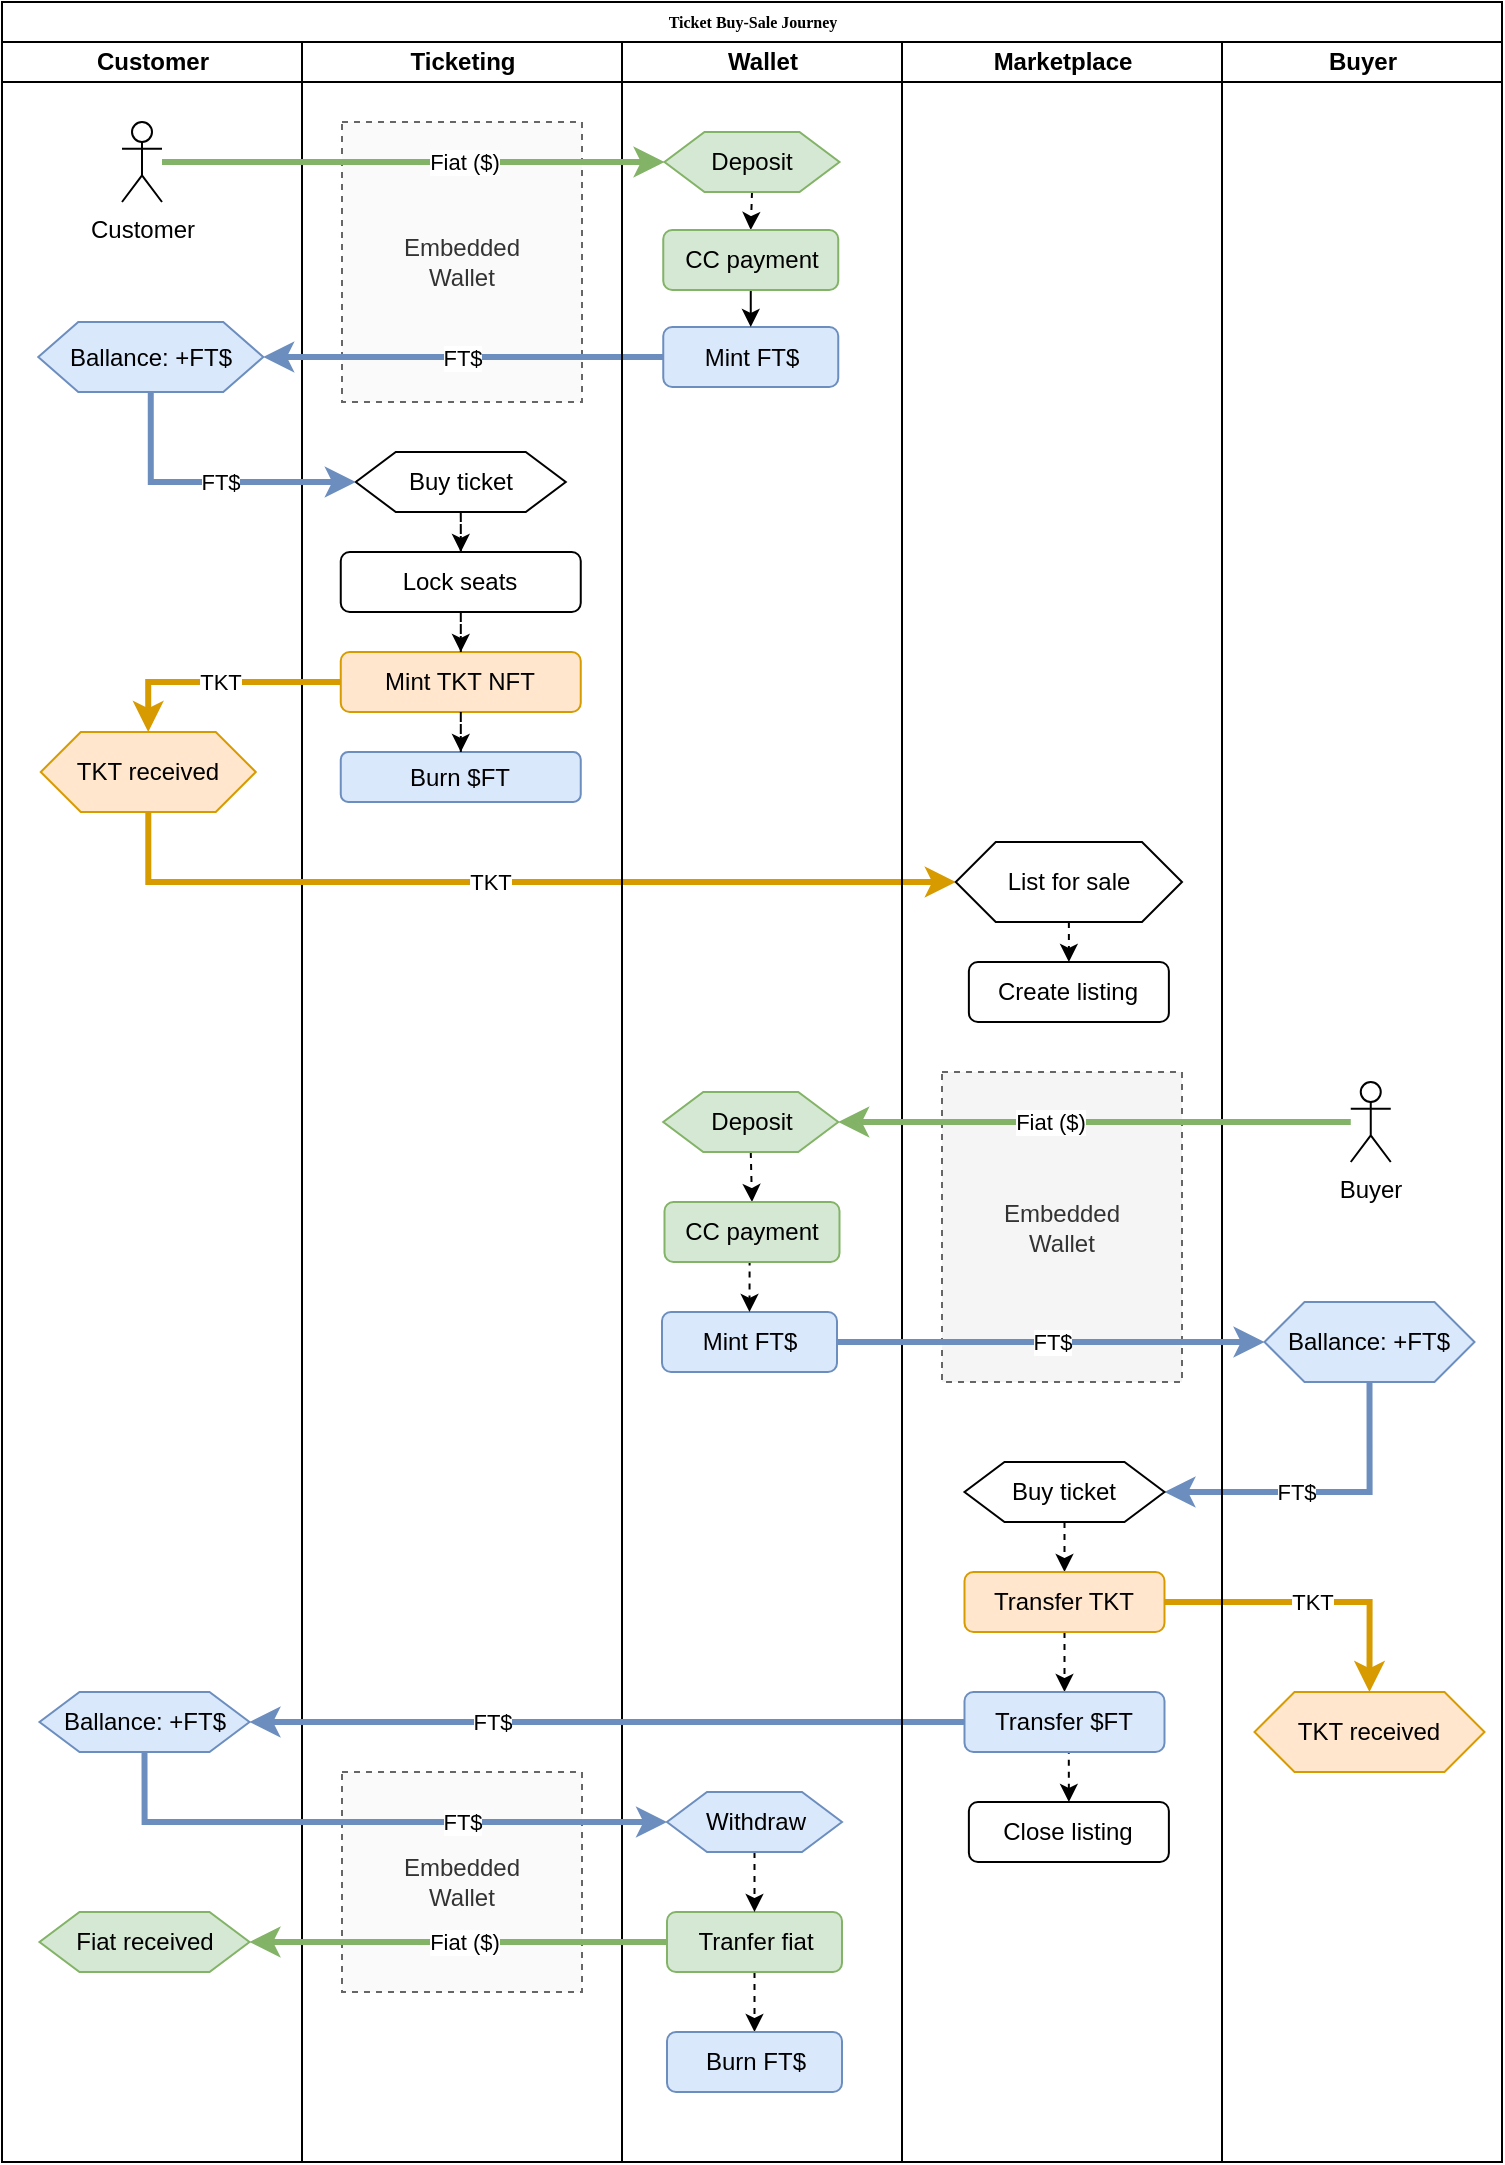 <mxfile version="14.5.10" type="github">
  <diagram name="Page-1" id="74e2e168-ea6b-b213-b513-2b3c1d86103e">
    <mxGraphModel dx="1426" dy="655" grid="1" gridSize="10" guides="1" tooltips="1" connect="1" arrows="1" fold="1" page="1" pageScale="1" pageWidth="827" pageHeight="1169" background="#ffffff" math="0" shadow="0">
      <root>
        <mxCell id="0" />
        <mxCell id="1" parent="0" />
        <mxCell id="77e6c97f196da883-1" value="Ticket Buy-Sale Journey" style="swimlane;html=1;childLayout=stackLayout;startSize=20;rounded=0;shadow=0;labelBackgroundColor=none;strokeWidth=1;fontFamily=Verdana;fontSize=8;align=center;" parent="1" vertex="1">
          <mxGeometry x="39" y="40" width="750" height="1080" as="geometry" />
        </mxCell>
        <mxCell id="77e6c97f196da883-2" value="Customer" style="swimlane;html=1;startSize=20;" parent="77e6c97f196da883-1" vertex="1">
          <mxGeometry y="20" width="150" height="1060" as="geometry">
            <mxRectangle y="20" width="30" height="730" as="alternateBounds" />
          </mxGeometry>
        </mxCell>
        <mxCell id="Pq61V_5t6MFt0WhEcpon-2" value="Customer" style="shape=umlActor;verticalLabelPosition=bottom;verticalAlign=top;html=1;outlineConnect=0;" parent="77e6c97f196da883-2" vertex="1">
          <mxGeometry x="60" y="40" width="20" height="40" as="geometry" />
        </mxCell>
        <mxCell id="Pq61V_5t6MFt0WhEcpon-11" value="Ballance: +FT$" style="shape=hexagon;perimeter=hexagonPerimeter2;whiteSpace=wrap;html=1;fixedSize=1;rounded=0;fillColor=#dae8fc;strokeColor=#6c8ebf;" parent="77e6c97f196da883-2" vertex="1">
          <mxGeometry x="18.13" y="140" width="112.5" height="35" as="geometry" />
        </mxCell>
        <mxCell id="Pq61V_5t6MFt0WhEcpon-29" value="TKT received" style="shape=hexagon;perimeter=hexagonPerimeter2;whiteSpace=wrap;html=1;fixedSize=1;rounded=0;fillColor=#ffe6cc;strokeColor=#d79b00;" parent="77e6c97f196da883-2" vertex="1">
          <mxGeometry x="19.38" y="345" width="107.5" height="40" as="geometry" />
        </mxCell>
        <mxCell id="Pq61V_5t6MFt0WhEcpon-76" value="Ballance: +FT$" style="shape=hexagon;perimeter=hexagonPerimeter2;whiteSpace=wrap;html=1;fixedSize=1;rounded=0;fillColor=#dae8fc;strokeColor=#6c8ebf;" parent="77e6c97f196da883-2" vertex="1">
          <mxGeometry x="18.75" y="825" width="105" height="30" as="geometry" />
        </mxCell>
        <mxCell id="Pq61V_5t6MFt0WhEcpon-93" value="Fiat received" style="shape=hexagon;perimeter=hexagonPerimeter2;whiteSpace=wrap;html=1;fixedSize=1;rounded=0;fillColor=#d5e8d4;strokeColor=#82b366;" parent="77e6c97f196da883-2" vertex="1">
          <mxGeometry x="18.75" y="935" width="105" height="30" as="geometry" />
        </mxCell>
        <mxCell id="77e6c97f196da883-4" value="Ticketing" style="swimlane;html=1;startSize=20;" parent="77e6c97f196da883-1" vertex="1">
          <mxGeometry x="150" y="20" width="160" height="1060" as="geometry" />
        </mxCell>
        <mxCell id="jXT8pUPVsxswW2iT2aq3-13" value="Embedded&lt;br&gt;Wallet" style="rounded=0;whiteSpace=wrap;html=1;dashed=1;fillColor=#f5f5f5;fillOpacity=50;strokeColor=#666666;fontColor=#333333;" parent="77e6c97f196da883-4" vertex="1">
          <mxGeometry x="20" y="40" width="120" height="140" as="geometry" />
        </mxCell>
        <mxCell id="Pq61V_5t6MFt0WhEcpon-12" value="Lock seats" style="rounded=1;whiteSpace=wrap;html=1;" parent="77e6c97f196da883-4" vertex="1">
          <mxGeometry x="19.38" y="255" width="120" height="30" as="geometry" />
        </mxCell>
        <mxCell id="Pq61V_5t6MFt0WhEcpon-18" value="Mint TKT NFT" style="whiteSpace=wrap;html=1;rounded=1;fillColor=#ffe6cc;strokeColor=#d79b00;" parent="77e6c97f196da883-4" vertex="1">
          <mxGeometry x="19.38" y="305" width="120" height="30" as="geometry" />
        </mxCell>
        <mxCell id="Pq61V_5t6MFt0WhEcpon-19" value="" style="edgeStyle=orthogonalEdgeStyle;rounded=0;orthogonalLoop=1;jettySize=auto;html=1;strokeWidth=1;fixDash=1;dashed=1;" parent="77e6c97f196da883-4" source="Pq61V_5t6MFt0WhEcpon-12" target="Pq61V_5t6MFt0WhEcpon-18" edge="1">
          <mxGeometry relative="1" as="geometry" />
        </mxCell>
        <mxCell id="Pq61V_5t6MFt0WhEcpon-33" style="edgeStyle=orthogonalEdgeStyle;rounded=0;orthogonalLoop=1;jettySize=auto;html=1;exitX=0.5;exitY=1;exitDx=0;exitDy=0;strokeWidth=1;fixDash=1;dashed=1;" parent="77e6c97f196da883-4" source="Pq61V_5t6MFt0WhEcpon-31" target="Pq61V_5t6MFt0WhEcpon-12" edge="1">
          <mxGeometry relative="1" as="geometry" />
        </mxCell>
        <mxCell id="Pq61V_5t6MFt0WhEcpon-31" value="Buy ticket" style="shape=hexagon;perimeter=hexagonPerimeter2;whiteSpace=wrap;html=1;fixedSize=1;rounded=0;" parent="77e6c97f196da883-4" vertex="1">
          <mxGeometry x="26.88" y="205" width="105" height="30" as="geometry" />
        </mxCell>
        <mxCell id="Pq61V_5t6MFt0WhEcpon-34" value="Burn $FT" style="whiteSpace=wrap;html=1;rounded=1;fillColor=#dae8fc;strokeColor=#6c8ebf;shadow=0;" parent="77e6c97f196da883-4" vertex="1">
          <mxGeometry x="19.38" y="355" width="120" height="25" as="geometry" />
        </mxCell>
        <mxCell id="Pq61V_5t6MFt0WhEcpon-35" value="" style="edgeStyle=orthogonalEdgeStyle;rounded=0;orthogonalLoop=1;jettySize=auto;html=1;strokeWidth=1;fixDash=1;dashed=1;" parent="77e6c97f196da883-4" source="Pq61V_5t6MFt0WhEcpon-18" target="Pq61V_5t6MFt0WhEcpon-34" edge="1">
          <mxGeometry relative="1" as="geometry" />
        </mxCell>
        <mxCell id="K0B8hnfySt53gOpYEGHC-1" value="Embedded&lt;br&gt;Wallet" style="rounded=0;whiteSpace=wrap;html=1;dashed=1;fillColor=#f5f5f5;fillOpacity=50;strokeColor=#666666;fontColor=#333333;" vertex="1" parent="77e6c97f196da883-4">
          <mxGeometry x="20" y="865" width="120" height="110" as="geometry" />
        </mxCell>
        <mxCell id="Pq61V_5t6MFt0WhEcpon-14" style="edgeStyle=orthogonalEdgeStyle;rounded=0;orthogonalLoop=1;jettySize=auto;html=1;exitX=0.5;exitY=1;exitDx=0;exitDy=0;entryX=0;entryY=0.5;entryDx=0;entryDy=0;fillColor=#dae8fc;strokeColor=#6c8ebf;strokeWidth=3;" parent="77e6c97f196da883-1" source="Pq61V_5t6MFt0WhEcpon-11" target="Pq61V_5t6MFt0WhEcpon-31" edge="1">
          <mxGeometry relative="1" as="geometry" />
        </mxCell>
        <mxCell id="Pq61V_5t6MFt0WhEcpon-17" value="FT$" style="edgeLabel;html=1;align=center;verticalAlign=middle;resizable=0;points=[];" parent="Pq61V_5t6MFt0WhEcpon-14" vertex="1" connectable="0">
          <mxGeometry x="0.074" relative="1" as="geometry">
            <mxPoint as="offset" />
          </mxGeometry>
        </mxCell>
        <mxCell id="Pq61V_5t6MFt0WhEcpon-39" value="TKT" style="edgeStyle=orthogonalEdgeStyle;rounded=0;orthogonalLoop=1;jettySize=auto;html=1;exitX=0;exitY=0.5;exitDx=0;exitDy=0;entryX=0.5;entryY=0;entryDx=0;entryDy=0;strokeWidth=3;fillColor=#ffe6cc;strokeColor=#d79b00;" parent="77e6c97f196da883-1" source="Pq61V_5t6MFt0WhEcpon-18" target="Pq61V_5t6MFt0WhEcpon-29" edge="1">
          <mxGeometry relative="1" as="geometry" />
        </mxCell>
        <mxCell id="Pq61V_5t6MFt0WhEcpon-46" value="" style="edgeStyle=orthogonalEdgeStyle;rounded=0;orthogonalLoop=1;jettySize=auto;html=1;strokeWidth=3;strokeColor=#d79b00;fillColor=#ffe6cc;" parent="77e6c97f196da883-1" source="Pq61V_5t6MFt0WhEcpon-29" target="Pq61V_5t6MFt0WhEcpon-45" edge="1">
          <mxGeometry relative="1" as="geometry">
            <Array as="points">
              <mxPoint x="73" y="440" />
            </Array>
          </mxGeometry>
        </mxCell>
        <mxCell id="Pq61V_5t6MFt0WhEcpon-47" value="TKT" style="edgeLabel;html=1;align=center;verticalAlign=middle;resizable=0;points=[];" parent="Pq61V_5t6MFt0WhEcpon-46" vertex="1" connectable="0">
          <mxGeometry x="-0.062" relative="1" as="geometry">
            <mxPoint as="offset" />
          </mxGeometry>
        </mxCell>
        <mxCell id="jXT8pUPVsxswW2iT2aq3-14" style="edgeStyle=none;rounded=0;jumpStyle=sharp;orthogonalLoop=1;jettySize=auto;html=1;exitX=0;exitY=0.5;exitDx=0;exitDy=0;entryX=1;entryY=0.5;entryDx=0;entryDy=0;strokeColor=#6c8ebf;strokeWidth=3;fillColor=#dae8fc;" parent="77e6c97f196da883-1" source="Pq61V_5t6MFt0WhEcpon-3" target="Pq61V_5t6MFt0WhEcpon-11" edge="1">
          <mxGeometry relative="1" as="geometry" />
        </mxCell>
        <mxCell id="jXT8pUPVsxswW2iT2aq3-15" value="FT$" style="edgeLabel;html=1;align=center;verticalAlign=middle;resizable=0;points=[];" parent="jXT8pUPVsxswW2iT2aq3-14" vertex="1" connectable="0">
          <mxGeometry x="-0.154" y="-3" relative="1" as="geometry">
            <mxPoint x="-16" y="3" as="offset" />
          </mxGeometry>
        </mxCell>
        <mxCell id="77e6c97f196da883-3" value="Wallet" style="swimlane;html=1;startSize=20;" parent="77e6c97f196da883-1" vertex="1">
          <mxGeometry x="310" y="20" width="140" height="1060" as="geometry" />
        </mxCell>
        <mxCell id="Pq61V_5t6MFt0WhEcpon-3" value="Mint FT$" style="whiteSpace=wrap;html=1;verticalAlign=middle;rounded=1;fillColor=#dae8fc;strokeColor=#6c8ebf;" parent="77e6c97f196da883-3" vertex="1">
          <mxGeometry x="20.63" y="142.5" width="87.5" height="30" as="geometry" />
        </mxCell>
        <mxCell id="Pq61V_5t6MFt0WhEcpon-96" style="edgeStyle=orthogonalEdgeStyle;rounded=0;jumpStyle=sharp;orthogonalLoop=1;jettySize=auto;html=1;exitX=0.5;exitY=1;exitDx=0;exitDy=0;entryX=0.5;entryY=0;entryDx=0;entryDy=0;dashed=1;strokeWidth=1;" parent="77e6c97f196da883-3" source="Pq61V_5t6MFt0WhEcpon-85" target="Pq61V_5t6MFt0WhEcpon-94" edge="1">
          <mxGeometry relative="1" as="geometry" />
        </mxCell>
        <mxCell id="Pq61V_5t6MFt0WhEcpon-85" value="Tranfer fiat" style="whiteSpace=wrap;html=1;verticalAlign=middle;rounded=1;fillColor=#d5e8d4;strokeColor=#82b366;" parent="77e6c97f196da883-3" vertex="1">
          <mxGeometry x="22.5" y="935" width="87.5" height="30" as="geometry" />
        </mxCell>
        <mxCell id="Pq61V_5t6MFt0WhEcpon-89" style="edgeStyle=none;rounded=0;jumpStyle=sharp;orthogonalLoop=1;jettySize=auto;html=1;exitX=0.5;exitY=1;exitDx=0;exitDy=0;entryX=0.5;entryY=0;entryDx=0;entryDy=0;dashed=1;strokeWidth=1;" parent="77e6c97f196da883-3" source="Pq61V_5t6MFt0WhEcpon-87" target="K0B8hnfySt53gOpYEGHC-3" edge="1">
          <mxGeometry relative="1" as="geometry" />
        </mxCell>
        <mxCell id="Pq61V_5t6MFt0WhEcpon-87" value="Deposit" style="shape=hexagon;perimeter=hexagonPerimeter2;whiteSpace=wrap;html=1;fixedSize=1;rounded=0;fillColor=#d5e8d4;strokeColor=#82b366;" parent="77e6c97f196da883-3" vertex="1">
          <mxGeometry x="21.25" y="45" width="87.5" height="30" as="geometry" />
        </mxCell>
        <mxCell id="Pq61V_5t6MFt0WhEcpon-95" style="edgeStyle=orthogonalEdgeStyle;rounded=0;jumpStyle=sharp;orthogonalLoop=1;jettySize=auto;html=1;exitX=0.5;exitY=1;exitDx=0;exitDy=0;entryX=0.5;entryY=0;entryDx=0;entryDy=0;dashed=1;strokeWidth=1;" parent="77e6c97f196da883-3" source="Pq61V_5t6MFt0WhEcpon-90" target="Pq61V_5t6MFt0WhEcpon-85" edge="1">
          <mxGeometry relative="1" as="geometry" />
        </mxCell>
        <mxCell id="Pq61V_5t6MFt0WhEcpon-90" value="Withdraw" style="shape=hexagon;perimeter=hexagonPerimeter2;whiteSpace=wrap;html=1;fixedSize=1;rounded=0;fillColor=#dae8fc;strokeColor=#6c8ebf;" parent="77e6c97f196da883-3" vertex="1">
          <mxGeometry x="22.5" y="875" width="87.5" height="30" as="geometry" />
        </mxCell>
        <mxCell id="Pq61V_5t6MFt0WhEcpon-94" value="Burn FT$" style="whiteSpace=wrap;html=1;verticalAlign=middle;rounded=1;fillColor=#dae8fc;strokeColor=#6c8ebf;" parent="77e6c97f196da883-3" vertex="1">
          <mxGeometry x="22.5" y="995" width="87.5" height="30" as="geometry" />
        </mxCell>
        <mxCell id="jXT8pUPVsxswW2iT2aq3-16" value="Mint FT$" style="whiteSpace=wrap;html=1;verticalAlign=middle;rounded=1;fillColor=#dae8fc;strokeColor=#6c8ebf;" parent="77e6c97f196da883-3" vertex="1">
          <mxGeometry x="20" y="635" width="87.5" height="30" as="geometry" />
        </mxCell>
        <mxCell id="jXT8pUPVsxswW2iT2aq3-17" style="edgeStyle=none;rounded=0;jumpStyle=sharp;orthogonalLoop=1;jettySize=auto;html=1;exitX=0.5;exitY=1;exitDx=0;exitDy=0;entryX=0.5;entryY=0;entryDx=0;entryDy=0;dashed=1;strokeWidth=1;" parent="77e6c97f196da883-3" source="jXT8pUPVsxswW2iT2aq3-18" target="K0B8hnfySt53gOpYEGHC-8" edge="1">
          <mxGeometry relative="1" as="geometry" />
        </mxCell>
        <mxCell id="jXT8pUPVsxswW2iT2aq3-18" value="Deposit" style="shape=hexagon;perimeter=hexagonPerimeter2;whiteSpace=wrap;html=1;fixedSize=1;rounded=0;fillColor=#d5e8d4;strokeColor=#82b366;" parent="77e6c97f196da883-3" vertex="1">
          <mxGeometry x="20.63" y="525" width="87.5" height="30" as="geometry" />
        </mxCell>
        <mxCell id="K0B8hnfySt53gOpYEGHC-6" style="edgeStyle=orthogonalEdgeStyle;rounded=0;jumpStyle=sharp;orthogonalLoop=1;jettySize=auto;html=1;exitX=0.5;exitY=1;exitDx=0;exitDy=0;entryX=0.5;entryY=0;entryDx=0;entryDy=0;" edge="1" parent="77e6c97f196da883-3" source="K0B8hnfySt53gOpYEGHC-3" target="Pq61V_5t6MFt0WhEcpon-3">
          <mxGeometry relative="1" as="geometry" />
        </mxCell>
        <mxCell id="K0B8hnfySt53gOpYEGHC-3" value="CC payment" style="whiteSpace=wrap;html=1;verticalAlign=middle;rounded=1;fillColor=#d5e8d4;strokeColor=#82b366;" vertex="1" parent="77e6c97f196da883-3">
          <mxGeometry x="20.63" y="94" width="87.5" height="30" as="geometry" />
        </mxCell>
        <mxCell id="K0B8hnfySt53gOpYEGHC-9" style="edgeStyle=orthogonalEdgeStyle;rounded=0;jumpStyle=sharp;orthogonalLoop=1;jettySize=auto;html=1;exitX=0.5;exitY=1;exitDx=0;exitDy=0;entryX=0.5;entryY=0;entryDx=0;entryDy=0;dashed=1;strokeWidth=1;" edge="1" parent="77e6c97f196da883-3" source="K0B8hnfySt53gOpYEGHC-8" target="jXT8pUPVsxswW2iT2aq3-16">
          <mxGeometry relative="1" as="geometry" />
        </mxCell>
        <mxCell id="K0B8hnfySt53gOpYEGHC-8" value="CC payment" style="whiteSpace=wrap;html=1;verticalAlign=middle;rounded=1;fillColor=#d5e8d4;strokeColor=#82b366;" vertex="1" parent="77e6c97f196da883-3">
          <mxGeometry x="21.25" y="580" width="87.5" height="30" as="geometry" />
        </mxCell>
        <mxCell id="Pq61V_5t6MFt0WhEcpon-71" value="TKT" style="edgeStyle=orthogonalEdgeStyle;rounded=0;orthogonalLoop=1;jettySize=auto;html=1;exitX=1;exitY=0.5;exitDx=0;exitDy=0;entryX=0.5;entryY=0;entryDx=0;entryDy=0;strokeWidth=3;strokeColor=#d79b00;fillColor=#ffe6cc;" parent="77e6c97f196da883-1" source="Pq61V_5t6MFt0WhEcpon-67" target="Pq61V_5t6MFt0WhEcpon-69" edge="1">
          <mxGeometry relative="1" as="geometry" />
        </mxCell>
        <mxCell id="Pq61V_5t6MFt0WhEcpon-77" style="edgeStyle=orthogonalEdgeStyle;rounded=0;orthogonalLoop=1;jettySize=auto;html=1;exitX=0;exitY=0.5;exitDx=0;exitDy=0;entryX=1;entryY=0.5;entryDx=0;entryDy=0;strokeWidth=3;strokeColor=#6c8ebf;fillColor=#dae8fc;" parent="77e6c97f196da883-1" source="Pq61V_5t6MFt0WhEcpon-74" target="Pq61V_5t6MFt0WhEcpon-76" edge="1">
          <mxGeometry relative="1" as="geometry" />
        </mxCell>
        <mxCell id="Pq61V_5t6MFt0WhEcpon-79" value="FT$" style="edgeLabel;html=1;align=center;verticalAlign=middle;resizable=0;points=[];" parent="Pq61V_5t6MFt0WhEcpon-77" vertex="1" connectable="0">
          <mxGeometry x="0.325" relative="1" as="geometry">
            <mxPoint as="offset" />
          </mxGeometry>
        </mxCell>
        <mxCell id="Pq61V_5t6MFt0WhEcpon-91" style="edgeStyle=orthogonalEdgeStyle;rounded=0;jumpStyle=sharp;orthogonalLoop=1;jettySize=auto;html=1;exitX=0.5;exitY=1;exitDx=0;exitDy=0;entryX=0;entryY=0.5;entryDx=0;entryDy=0;strokeWidth=3;strokeColor=#6c8ebf;fillColor=#dae8fc;" parent="77e6c97f196da883-1" source="Pq61V_5t6MFt0WhEcpon-76" target="Pq61V_5t6MFt0WhEcpon-90" edge="1">
          <mxGeometry relative="1" as="geometry" />
        </mxCell>
        <mxCell id="Pq61V_5t6MFt0WhEcpon-92" value="FT$" style="edgeLabel;html=1;align=center;verticalAlign=middle;resizable=0;points=[];" parent="Pq61V_5t6MFt0WhEcpon-91" vertex="1" connectable="0">
          <mxGeometry x="0.057" y="1" relative="1" as="geometry">
            <mxPoint x="37" y="1" as="offset" />
          </mxGeometry>
        </mxCell>
        <mxCell id="Pq61V_5t6MFt0WhEcpon-97" style="edgeStyle=orthogonalEdgeStyle;rounded=0;jumpStyle=sharp;orthogonalLoop=1;jettySize=auto;html=1;exitX=0;exitY=0.5;exitDx=0;exitDy=0;entryX=1;entryY=0.5;entryDx=0;entryDy=0;strokeWidth=3;strokeColor=#82b366;fillColor=#d5e8d4;" parent="77e6c97f196da883-1" source="Pq61V_5t6MFt0WhEcpon-85" target="Pq61V_5t6MFt0WhEcpon-93" edge="1">
          <mxGeometry relative="1" as="geometry" />
        </mxCell>
        <mxCell id="K0B8hnfySt53gOpYEGHC-2" value="Fiat ($)" style="edgeLabel;html=1;align=center;verticalAlign=middle;resizable=0;points=[];" vertex="1" connectable="0" parent="Pq61V_5t6MFt0WhEcpon-97">
          <mxGeometry x="0.032" y="2" relative="1" as="geometry">
            <mxPoint x="6" y="-2" as="offset" />
          </mxGeometry>
        </mxCell>
        <mxCell id="jXT8pUPVsxswW2iT2aq3-33" value="FT$" style="edgeStyle=orthogonalEdgeStyle;rounded=0;jumpStyle=sharp;orthogonalLoop=1;jettySize=auto;html=1;exitX=0.5;exitY=1;exitDx=0;exitDy=0;entryX=1;entryY=0.5;entryDx=0;entryDy=0;strokeColor=#6c8ebf;strokeWidth=3;fillColor=#dae8fc;" parent="77e6c97f196da883-1" source="jXT8pUPVsxswW2iT2aq3-20" target="Pq61V_5t6MFt0WhEcpon-57" edge="1">
          <mxGeometry x="0.169" relative="1" as="geometry">
            <mxPoint as="offset" />
          </mxGeometry>
        </mxCell>
        <mxCell id="77e6c97f196da883-5" value="Marketplace" style="swimlane;html=1;startSize=20;" parent="77e6c97f196da883-1" vertex="1">
          <mxGeometry x="450" y="20" width="160" height="1060" as="geometry" />
        </mxCell>
        <mxCell id="K0B8hnfySt53gOpYEGHC-12" value="Embedded&lt;br&gt;Wallet" style="rounded=0;whiteSpace=wrap;html=1;dashed=1;labelBackgroundColor=none;fillColor=#f5f5f5;fontColor=#333333;strokeColor=#666666;glass=0;" vertex="1" parent="77e6c97f196da883-5">
          <mxGeometry x="20" y="515" width="120" height="155" as="geometry" />
        </mxCell>
        <mxCell id="Pq61V_5t6MFt0WhEcpon-84" style="rounded=0;orthogonalLoop=1;jettySize=auto;html=1;exitX=0.5;exitY=1;exitDx=0;exitDy=0;entryX=0.5;entryY=0;entryDx=0;entryDy=0;dashed=1;strokeWidth=1;" parent="77e6c97f196da883-5" source="Pq61V_5t6MFt0WhEcpon-45" target="Pq61V_5t6MFt0WhEcpon-52" edge="1">
          <mxGeometry relative="1" as="geometry" />
        </mxCell>
        <mxCell id="Pq61V_5t6MFt0WhEcpon-45" value="List for sale" style="shape=hexagon;perimeter=hexagonPerimeter2;whiteSpace=wrap;html=1;fixedSize=1;rounded=0;" parent="77e6c97f196da883-5" vertex="1">
          <mxGeometry x="26.88" y="400" width="113.12" height="40" as="geometry" />
        </mxCell>
        <mxCell id="Pq61V_5t6MFt0WhEcpon-52" value="Create listing" style="whiteSpace=wrap;html=1;rounded=1;" parent="77e6c97f196da883-5" vertex="1">
          <mxGeometry x="33.44" y="460" width="100" height="30" as="geometry" />
        </mxCell>
        <mxCell id="Pq61V_5t6MFt0WhEcpon-68" style="rounded=0;orthogonalLoop=1;jettySize=auto;html=1;exitX=0.5;exitY=1;exitDx=0;exitDy=0;entryX=0.5;entryY=0;entryDx=0;entryDy=0;strokeWidth=1;fixDash=1;dashed=1;" parent="77e6c97f196da883-5" source="Pq61V_5t6MFt0WhEcpon-57" target="Pq61V_5t6MFt0WhEcpon-67" edge="1">
          <mxGeometry relative="1" as="geometry" />
        </mxCell>
        <mxCell id="Pq61V_5t6MFt0WhEcpon-57" value="Buy ticket" style="shape=hexagon;perimeter=hexagonPerimeter2;whiteSpace=wrap;html=1;fixedSize=1;rounded=0;sketch=0;" parent="77e6c97f196da883-5" vertex="1">
          <mxGeometry x="31.25" y="710" width="100" height="30" as="geometry" />
        </mxCell>
        <mxCell id="Pq61V_5t6MFt0WhEcpon-75" style="rounded=0;orthogonalLoop=1;jettySize=auto;html=1;exitX=0.5;exitY=1;exitDx=0;exitDy=0;dashed=1;strokeWidth=1;" parent="77e6c97f196da883-5" source="Pq61V_5t6MFt0WhEcpon-67" target="Pq61V_5t6MFt0WhEcpon-74" edge="1">
          <mxGeometry relative="1" as="geometry" />
        </mxCell>
        <mxCell id="Pq61V_5t6MFt0WhEcpon-67" value="Transfer TKT" style="whiteSpace=wrap;html=1;rounded=1;fillColor=#ffe6cc;strokeColor=#d79b00;" parent="77e6c97f196da883-5" vertex="1">
          <mxGeometry x="31.25" y="765" width="100" height="30" as="geometry" />
        </mxCell>
        <mxCell id="K0B8hnfySt53gOpYEGHC-19" style="edgeStyle=orthogonalEdgeStyle;rounded=0;jumpStyle=sharp;orthogonalLoop=1;jettySize=auto;html=1;exitX=0.5;exitY=1;exitDx=0;exitDy=0;entryX=0.5;entryY=0;entryDx=0;entryDy=0;dashed=1;strokeWidth=1;" edge="1" parent="77e6c97f196da883-5" source="Pq61V_5t6MFt0WhEcpon-74" target="K0B8hnfySt53gOpYEGHC-18">
          <mxGeometry relative="1" as="geometry" />
        </mxCell>
        <mxCell id="Pq61V_5t6MFt0WhEcpon-74" value="Transfer $FT" style="whiteSpace=wrap;html=1;rounded=1;fillColor=#dae8fc;strokeColor=#6c8ebf;" parent="77e6c97f196da883-5" vertex="1">
          <mxGeometry x="31.25" y="825" width="100" height="30" as="geometry" />
        </mxCell>
        <mxCell id="K0B8hnfySt53gOpYEGHC-18" value="Close listing" style="whiteSpace=wrap;html=1;rounded=1;" vertex="1" parent="77e6c97f196da883-5">
          <mxGeometry x="33.44" y="880" width="100" height="30" as="geometry" />
        </mxCell>
        <mxCell id="77e6c97f196da883-6" value="Buyer" style="swimlane;html=1;startSize=20;" parent="77e6c97f196da883-1" vertex="1">
          <mxGeometry x="610" y="20" width="140" height="1060" as="geometry" />
        </mxCell>
        <mxCell id="Pq61V_5t6MFt0WhEcpon-59" value="Buyer" style="shape=umlActor;verticalLabelPosition=bottom;verticalAlign=top;html=1;outlineConnect=0;" parent="77e6c97f196da883-6" vertex="1">
          <mxGeometry x="64.38" y="520" width="20" height="40" as="geometry" />
        </mxCell>
        <mxCell id="Pq61V_5t6MFt0WhEcpon-69" value="TKT received" style="shape=hexagon;perimeter=hexagonPerimeter2;whiteSpace=wrap;html=1;fixedSize=1;rounded=0;fillColor=#ffe6cc;strokeColor=#d79b00;" parent="77e6c97f196da883-6" vertex="1">
          <mxGeometry x="16.25" y="825" width="115" height="40" as="geometry" />
        </mxCell>
        <mxCell id="jXT8pUPVsxswW2iT2aq3-20" value="Ballance: +FT$" style="shape=hexagon;perimeter=hexagonPerimeter2;whiteSpace=wrap;html=1;fixedSize=1;rounded=0;fillColor=#dae8fc;strokeColor=#6c8ebf;" parent="77e6c97f196da883-6" vertex="1">
          <mxGeometry x="21.25" y="630" width="105" height="40" as="geometry" />
        </mxCell>
        <mxCell id="Pq61V_5t6MFt0WhEcpon-4" value="" style="rounded=0;orthogonalLoop=1;jettySize=auto;html=1;fillColor=#d5e8d4;strokeColor=#82b366;strokeWidth=3;entryX=0;entryY=0.5;entryDx=0;entryDy=0;" parent="77e6c97f196da883-1" source="Pq61V_5t6MFt0WhEcpon-2" target="Pq61V_5t6MFt0WhEcpon-87" edge="1">
          <mxGeometry relative="1" as="geometry">
            <mxPoint x="230" y="110" as="targetPoint" />
          </mxGeometry>
        </mxCell>
        <mxCell id="Pq61V_5t6MFt0WhEcpon-6" value="Fiat ($)" style="edgeLabel;html=1;align=center;verticalAlign=middle;resizable=0;points=[];" parent="Pq61V_5t6MFt0WhEcpon-4" vertex="1" connectable="0">
          <mxGeometry x="-0.089" y="1" relative="1" as="geometry">
            <mxPoint x="36" y="1" as="offset" />
          </mxGeometry>
        </mxCell>
        <mxCell id="jXT8pUPVsxswW2iT2aq3-30" value="FT$" style="edgeStyle=none;rounded=0;jumpStyle=sharp;orthogonalLoop=1;jettySize=auto;html=1;entryX=0;entryY=0.5;entryDx=0;entryDy=0;strokeColor=#6c8ebf;strokeWidth=3;fillColor=#dae8fc;exitX=1;exitY=0.5;exitDx=0;exitDy=0;" parent="77e6c97f196da883-1" source="jXT8pUPVsxswW2iT2aq3-16" target="jXT8pUPVsxswW2iT2aq3-20" edge="1">
          <mxGeometry relative="1" as="geometry">
            <mxPoint x="388.75" y="715" as="sourcePoint" />
            <mxPoint x="416.88" y="655" as="targetPoint" />
          </mxGeometry>
        </mxCell>
        <mxCell id="jXT8pUPVsxswW2iT2aq3-26" value="" style="rounded=0;orthogonalLoop=1;jettySize=auto;html=1;fillColor=#d5e8d4;strokeColor=#82b366;strokeWidth=3;entryX=1;entryY=0.5;entryDx=0;entryDy=0;" parent="77e6c97f196da883-1" source="Pq61V_5t6MFt0WhEcpon-59" target="jXT8pUPVsxswW2iT2aq3-18" edge="1">
          <mxGeometry relative="1" as="geometry">
            <mxPoint x="920.63" y="465" as="targetPoint" />
            <mxPoint x="669.38" y="465" as="sourcePoint" />
          </mxGeometry>
        </mxCell>
        <mxCell id="K0B8hnfySt53gOpYEGHC-17" value="Fiat ($)" style="edgeLabel;html=1;align=center;verticalAlign=middle;resizable=0;points=[];" vertex="1" connectable="0" parent="jXT8pUPVsxswW2iT2aq3-26">
          <mxGeometry x="0.311" relative="1" as="geometry">
            <mxPoint x="17" as="offset" />
          </mxGeometry>
        </mxCell>
      </root>
    </mxGraphModel>
  </diagram>
</mxfile>
